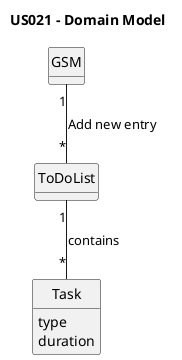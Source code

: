 @startuml
skinparam monochrome true
skinparam packageStyle rectangle
skinparam shadowing false

'left to right direction
title US021 - Domain Model
skinparam classAttributeIconSize 0

hide circle
hide methods

'title Domain Model

'class Platform {
'  -description
'}

class GSM {

}
class ToDoList {

}

class Task{
    type
    duration
}

GSM "1" -- "*" ToDoList : Add new entry
ToDoList "1" -- "*" Task : contains

@enduml